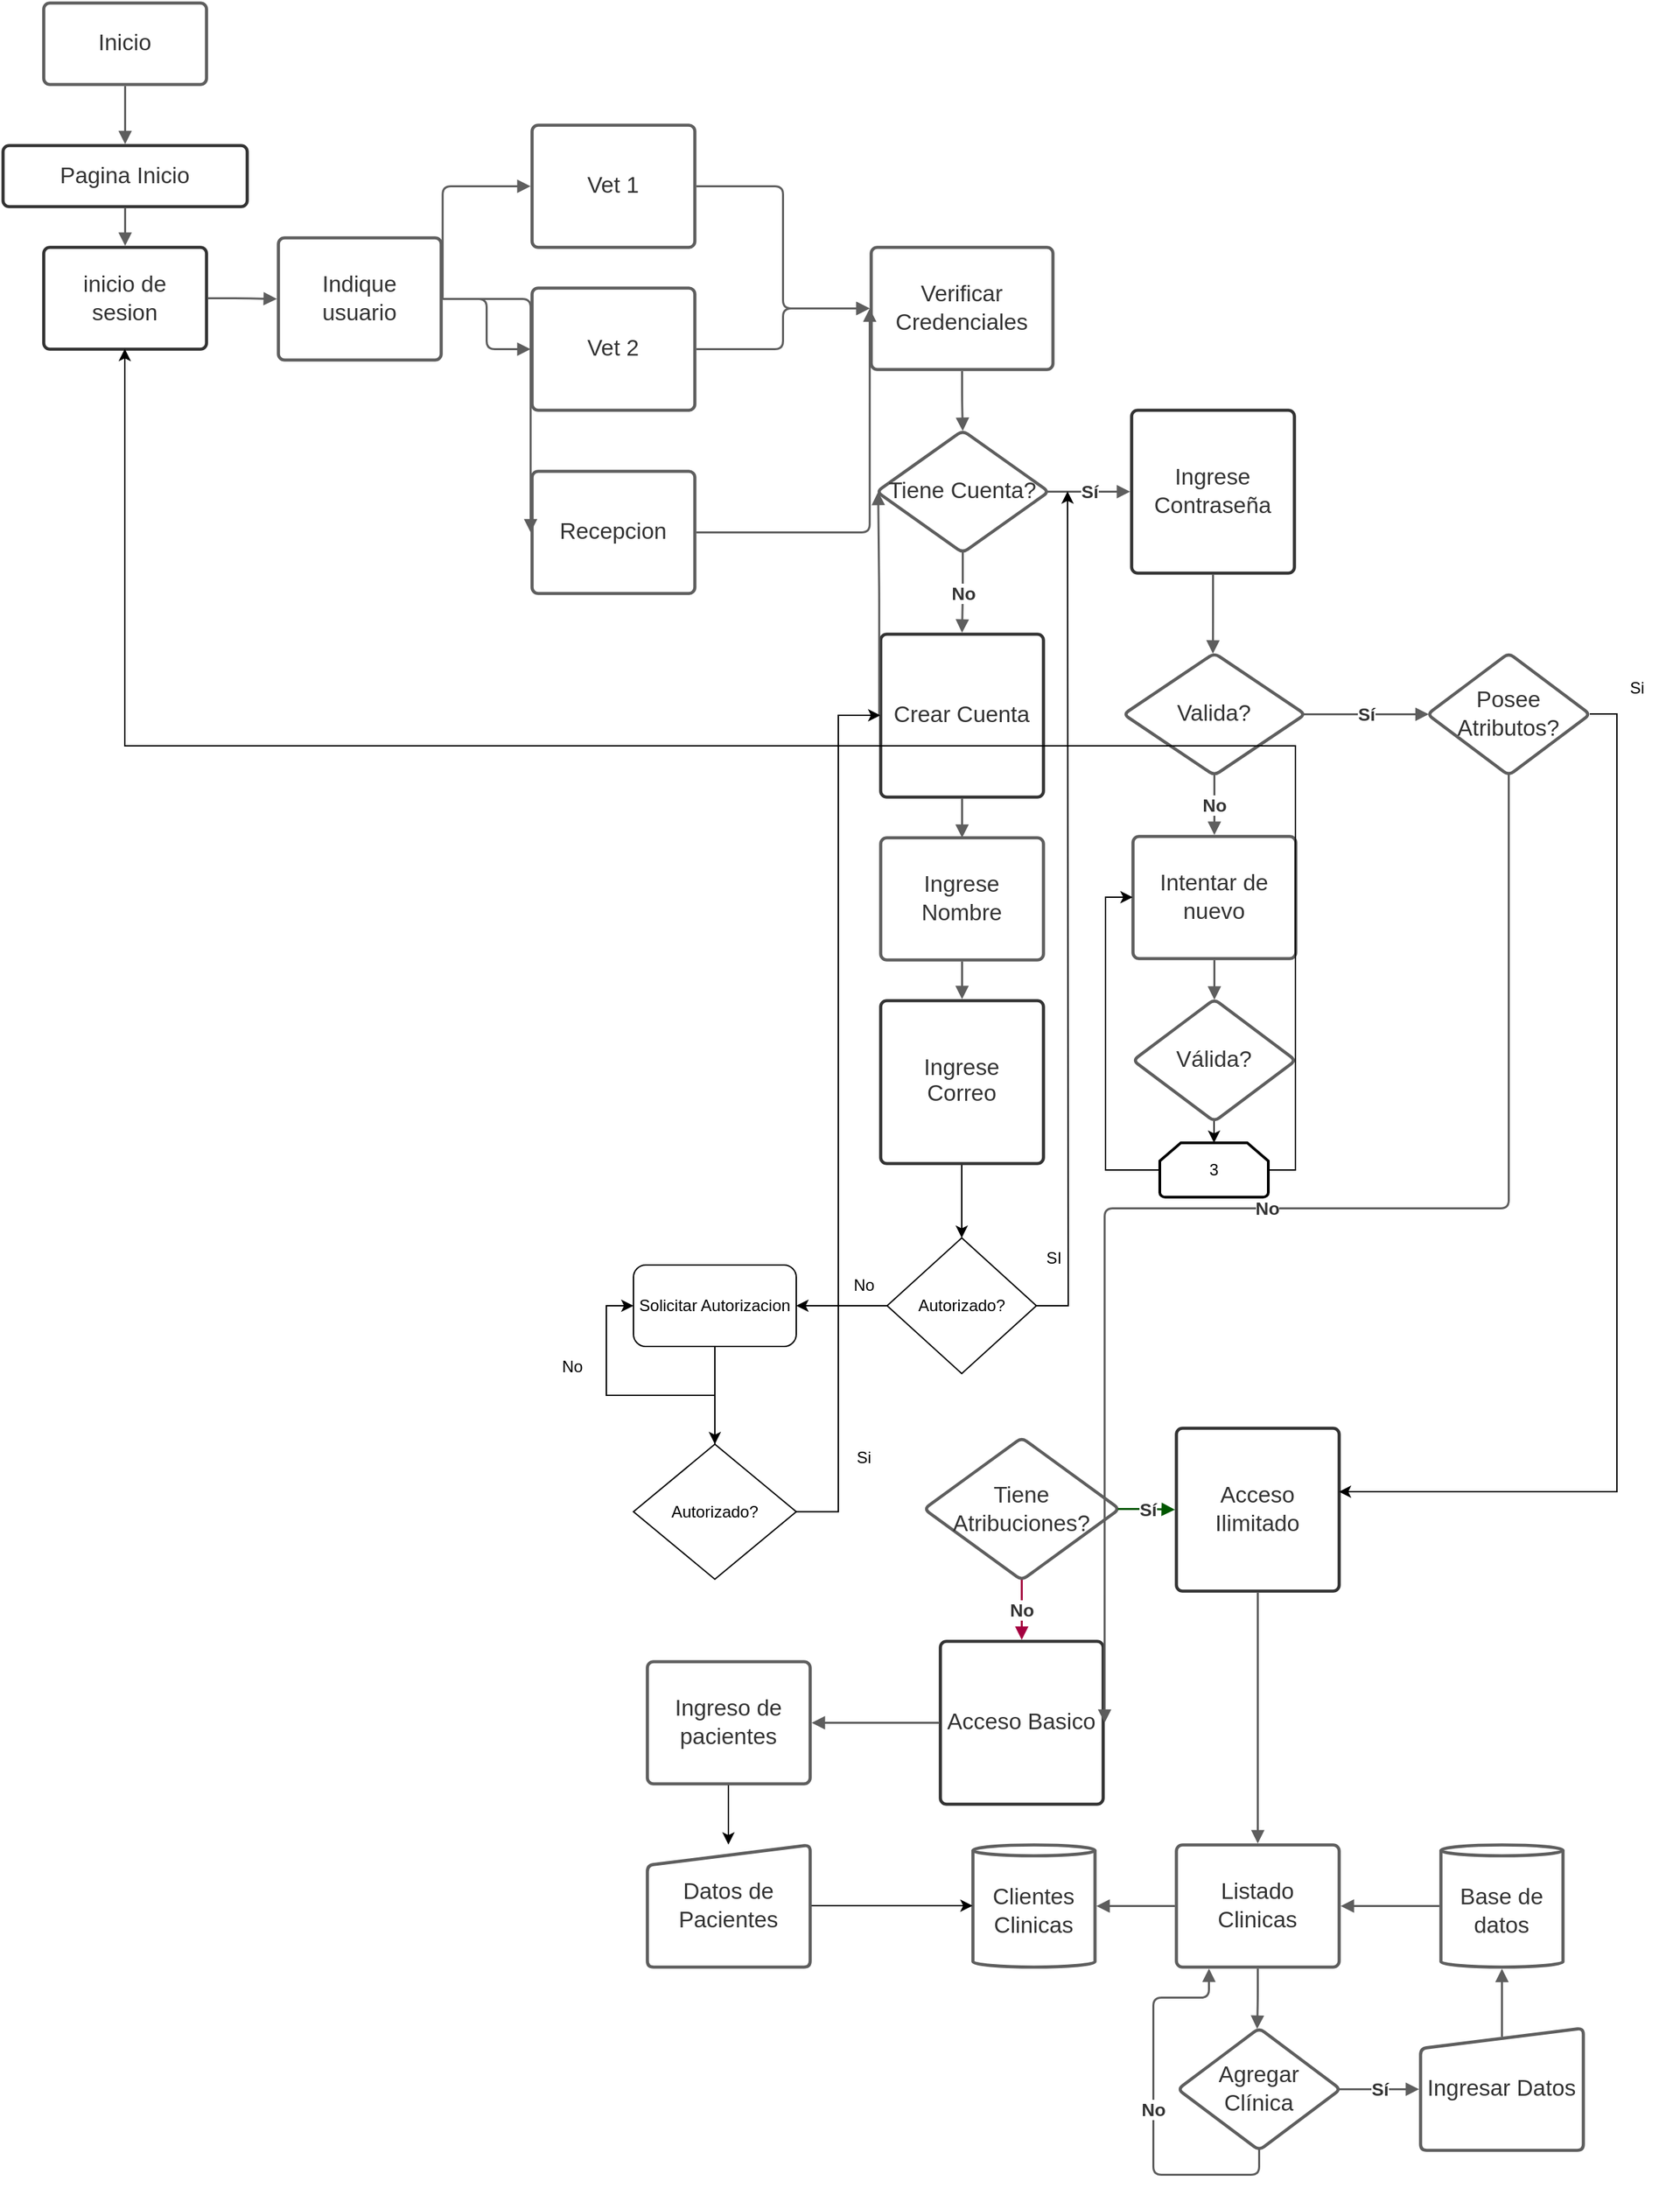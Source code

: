 <mxfile version="21.5.2" type="github">
  <diagram id="C5RBs43oDa-KdzZeNtuy" name="Page-1">
    <mxGraphModel dx="954" dy="2205" grid="1" gridSize="10" guides="1" tooltips="1" connect="1" arrows="1" fold="1" page="1" pageScale="1" pageWidth="1169" pageHeight="1654" background="none" math="0" shadow="0">
      <root>
        <mxCell id="WIyWlLk6GJQsqaUBKTNV-0" />
        <mxCell id="WIyWlLk6GJQsqaUBKTNV-1" parent="WIyWlLk6GJQsqaUBKTNV-0" />
        <mxCell id="py4-glFeh2ibCfwgSi2s-0" value="Inicio" style="html=1;overflow=block;blockSpacing=1;whiteSpace=wrap;fontSize=16.7;fontColor=#333333;align=center;spacing=3.8;strokeColor=#5e5e5e;strokeOpacity=100;rounded=1;absoluteArcSize=1;arcSize=9;strokeWidth=2.3;lucidId=6lV_jRiNdOOd;" vertex="1" parent="WIyWlLk6GJQsqaUBKTNV-1">
          <mxGeometry x="495" y="-60" width="120" height="60" as="geometry" />
        </mxCell>
        <mxCell id="py4-glFeh2ibCfwgSi2s-1" value="" style="html=1;jettySize=18;whiteSpace=wrap;fontSize=13;strokeColor=#5E5E5E;strokeWidth=1.5;rounded=1;arcSize=12;edgeStyle=orthogonalEdgeStyle;startArrow=none;endArrow=block;endFill=1;exitX=0.5;exitY=1.019;exitPerimeter=0;lucidId=qmV_Awvhml8.;" edge="1" parent="WIyWlLk6GJQsqaUBKTNV-1" source="py4-glFeh2ibCfwgSi2s-0">
          <mxGeometry width="100" height="100" relative="1" as="geometry">
            <Array as="points" />
            <mxPoint x="555" y="44" as="targetPoint" />
          </mxGeometry>
        </mxCell>
        <mxCell id="py4-glFeh2ibCfwgSi2s-2" value="Pagina Inicio" style="html=1;overflow=block;blockSpacing=1;whiteSpace=wrap;fontSize=16.7;fontColor=#333333;align=center;spacing=3.8;strokeColor=#333333;strokeOpacity=100;fillOpacity=0;rounded=1;absoluteArcSize=1;arcSize=9;fillColor=#ffffff;strokeWidth=2.3;lucidId=ymV_Ch-mpjN8;" vertex="1" parent="WIyWlLk6GJQsqaUBKTNV-1">
          <mxGeometry x="465" y="45" width="180" height="45" as="geometry" />
        </mxCell>
        <mxCell id="py4-glFeh2ibCfwgSi2s-3" value="" style="html=1;jettySize=18;whiteSpace=wrap;fontSize=13;strokeColor=#5E5E5E;strokeWidth=1.5;rounded=1;arcSize=12;edgeStyle=orthogonalEdgeStyle;startArrow=none;endArrow=block;endFill=1;exitX=0.5;exitY=1.025;exitPerimeter=0;entryX=0.5;entryY=-0.015;entryPerimeter=0;lucidId=BnV_QV_Ecwqq;" edge="1" parent="WIyWlLk6GJQsqaUBKTNV-1" source="py4-glFeh2ibCfwgSi2s-2" target="py4-glFeh2ibCfwgSi2s-4">
          <mxGeometry width="100" height="100" relative="1" as="geometry">
            <Array as="points" />
          </mxGeometry>
        </mxCell>
        <mxCell id="py4-glFeh2ibCfwgSi2s-4" value="inicio de sesion" style="html=1;overflow=block;blockSpacing=1;whiteSpace=wrap;fontSize=16.7;fontColor=#333333;align=center;spacing=3.8;strokeColor=#333333;strokeOpacity=100;fillOpacity=0;rounded=1;absoluteArcSize=1;arcSize=9;fillColor=#ffffff;strokeWidth=2.3;lucidId=GnV_wsVI9CKv;" vertex="1" parent="WIyWlLk6GJQsqaUBKTNV-1">
          <mxGeometry x="495" y="120" width="120" height="75" as="geometry" />
        </mxCell>
        <mxCell id="py4-glFeh2ibCfwgSi2s-5" value="Verificar Credenciales" style="html=1;overflow=block;blockSpacing=1;whiteSpace=wrap;fontSize=16.7;fontColor=#333333;align=center;spacing=9;strokeColor=#5e5e5e;strokeOpacity=100;rounded=1;absoluteArcSize=1;arcSize=9;strokeWidth=2.3;lucidId=1nV_D38gx65L;" vertex="1" parent="WIyWlLk6GJQsqaUBKTNV-1">
          <mxGeometry x="1105" y="120" width="134" height="90" as="geometry" />
        </mxCell>
        <mxCell id="py4-glFeh2ibCfwgSi2s-6" value="Valida?" style="html=1;overflow=block;blockSpacing=1;whiteSpace=wrap;rhombus;fontSize=16.7;fontColor=#333333;align=center;spacing=3.8;strokeColor=#5E5E5E;rounded=1;absoluteArcSize=1;arcSize=9;strokeWidth=2.3;lucidId=PoV_fIXQWpVl;" vertex="1" parent="WIyWlLk6GJQsqaUBKTNV-1">
          <mxGeometry x="1291" y="419" width="134" height="90" as="geometry" />
        </mxCell>
        <mxCell id="py4-glFeh2ibCfwgSi2s-7" value="Intentar de nuevo" style="html=1;overflow=block;blockSpacing=1;whiteSpace=wrap;fontSize=16.7;fontColor=#333333;align=center;spacing=9;strokeColor=#5e5e5e;strokeOpacity=100;rounded=1;absoluteArcSize=1;arcSize=9;strokeWidth=2.3;lucidId=lrV_QBkVOYwX;" vertex="1" parent="WIyWlLk6GJQsqaUBKTNV-1">
          <mxGeometry x="1298" y="554" width="120" height="90" as="geometry" />
        </mxCell>
        <mxCell id="py4-glFeh2ibCfwgSi2s-8" value="" style="html=1;jettySize=18;whiteSpace=wrap;fontSize=13;strokeColor=#5E5E5E;strokeWidth=1.5;rounded=1;arcSize=12;edgeStyle=orthogonalEdgeStyle;startArrow=none;endArrow=block;endFill=1;exitX=0.5;exitY=1.012;exitPerimeter=0;entryX=0.5;entryY=0.004;entryPerimeter=0;lucidId=7rV_qTb1G-G_;" edge="1" parent="WIyWlLk6GJQsqaUBKTNV-1" source="py4-glFeh2ibCfwgSi2s-7" target="py4-glFeh2ibCfwgSi2s-9">
          <mxGeometry width="100" height="100" relative="1" as="geometry">
            <Array as="points" />
          </mxGeometry>
        </mxCell>
        <mxCell id="py4-glFeh2ibCfwgSi2s-99" style="edgeStyle=orthogonalEdgeStyle;rounded=0;orthogonalLoop=1;jettySize=auto;html=1;exitX=0.5;exitY=1;exitDx=0;exitDy=0;entryX=0.5;entryY=0;entryDx=0;entryDy=0;entryPerimeter=0;" edge="1" parent="WIyWlLk6GJQsqaUBKTNV-1" source="py4-glFeh2ibCfwgSi2s-9" target="py4-glFeh2ibCfwgSi2s-96">
          <mxGeometry relative="1" as="geometry" />
        </mxCell>
        <mxCell id="py4-glFeh2ibCfwgSi2s-9" value="Válida?" style="html=1;overflow=block;blockSpacing=1;whiteSpace=wrap;rhombus;fontSize=16.7;fontColor=#333333;align=center;spacing=3.8;strokeColor=#5E5E5E;rounded=1;absoluteArcSize=1;arcSize=9;strokeWidth=2.3;lucidId=9rV_8nIzQmjW;" vertex="1" parent="WIyWlLk6GJQsqaUBKTNV-1">
          <mxGeometry x="1298" y="674" width="120" height="90" as="geometry" />
        </mxCell>
        <mxCell id="py4-glFeh2ibCfwgSi2s-12" value="Indique usuario" style="html=1;overflow=block;blockSpacing=1;whiteSpace=wrap;fontSize=16.7;fontColor=#333333;align=center;spacing=9;strokeColor=#5e5e5e;strokeOpacity=100;rounded=1;absoluteArcSize=1;arcSize=9;strokeWidth=2.3;lucidId=KtV_1nC~NSEl;" vertex="1" parent="WIyWlLk6GJQsqaUBKTNV-1">
          <mxGeometry x="668" y="113" width="120" height="90" as="geometry" />
        </mxCell>
        <mxCell id="py4-glFeh2ibCfwgSi2s-13" value="" style="html=1;jettySize=18;whiteSpace=wrap;fontSize=13;strokeColor=#5E5E5E;strokeWidth=1.5;rounded=1;arcSize=12;edgeStyle=orthogonalEdgeStyle;startArrow=none;endArrow=block;endFill=1;exitX=0.5;exitY=1.012;exitPerimeter=0;entryX=0.5;entryY=0.003;entryPerimeter=0;lucidId=8uV__YB_j76Q;" edge="1" parent="WIyWlLk6GJQsqaUBKTNV-1" source="py4-glFeh2ibCfwgSi2s-5" target="py4-glFeh2ibCfwgSi2s-14">
          <mxGeometry width="100" height="100" relative="1" as="geometry">
            <Array as="points" />
          </mxGeometry>
        </mxCell>
        <mxCell id="py4-glFeh2ibCfwgSi2s-14" value="Tiene Cuenta?" style="html=1;overflow=block;blockSpacing=1;whiteSpace=wrap;rhombus;fontSize=16.7;fontColor=#333333;align=center;spacing=3.8;strokeColor=#5E5E5E;rounded=1;absoluteArcSize=1;arcSize=9;strokeWidth=2.3;lucidId=_uV_788DccaZ;" vertex="1" parent="WIyWlLk6GJQsqaUBKTNV-1">
          <mxGeometry x="1109" y="255" width="127" height="90" as="geometry" />
        </mxCell>
        <mxCell id="py4-glFeh2ibCfwgSi2s-15" value="" style="html=1;jettySize=18;whiteSpace=wrap;fontSize=13.3;fontColor=#333333;fontStyle=1;align=center;strokeColor=#5E5E5E;strokeWidth=1.5;rounded=1;arcSize=12;edgeStyle=orthogonalEdgeStyle;startArrow=none;endArrow=block;endFill=1;exitX=0.991;exitY=0.5;exitPerimeter=0;entryX=-0.009;entryY=0.5;entryPerimeter=0;lucidId=vvV_T~xwJoX3;" edge="1" parent="WIyWlLk6GJQsqaUBKTNV-1" source="py4-glFeh2ibCfwgSi2s-14" target="py4-glFeh2ibCfwgSi2s-17">
          <mxGeometry width="100" height="100" relative="1" as="geometry">
            <Array as="points" />
          </mxGeometry>
        </mxCell>
        <mxCell id="py4-glFeh2ibCfwgSi2s-16" value="Sí" style="text;html=1;resizable=0;labelBackgroundColor=default;align=center;verticalAlign=middle;fontStyle=1;fontColor=#333333;fontSize=13.3;" vertex="1" parent="py4-glFeh2ibCfwgSi2s-15">
          <mxGeometry relative="1" as="geometry" />
        </mxCell>
        <mxCell id="py4-glFeh2ibCfwgSi2s-17" value="Ingrese Contraseña" style="html=1;overflow=block;blockSpacing=1;whiteSpace=wrap;fontSize=16.7;fontColor=#333333;align=center;spacing=3.8;strokeColor=#333333;strokeOpacity=100;fillOpacity=0;rounded=1;absoluteArcSize=1;arcSize=9;fillColor=#ffffff;strokeWidth=2.3;lucidId=xvV_v9miPpJ-;" vertex="1" parent="WIyWlLk6GJQsqaUBKTNV-1">
          <mxGeometry x="1297" y="240" width="120" height="120" as="geometry" />
        </mxCell>
        <mxCell id="py4-glFeh2ibCfwgSi2s-18" value="" style="html=1;jettySize=18;whiteSpace=wrap;fontSize=13;strokeColor=#5E5E5E;strokeWidth=1.5;rounded=1;arcSize=12;edgeStyle=orthogonalEdgeStyle;startArrow=none;endArrow=block;endFill=1;exitX=0.5;exitY=1.009;exitPerimeter=0;entryX=0.492;entryY=0.004;entryPerimeter=0;lucidId=0vV_cZZIrmt7;" edge="1" parent="WIyWlLk6GJQsqaUBKTNV-1" source="py4-glFeh2ibCfwgSi2s-17" target="py4-glFeh2ibCfwgSi2s-6">
          <mxGeometry width="100" height="100" relative="1" as="geometry">
            <Array as="points" />
          </mxGeometry>
        </mxCell>
        <mxCell id="py4-glFeh2ibCfwgSi2s-19" value="" style="html=1;jettySize=18;whiteSpace=wrap;fontSize=13.3;fontColor=#333333;fontStyle=1;align=center;strokeColor=#5E5E5E;strokeWidth=1.5;rounded=1;arcSize=12;edgeStyle=orthogonalEdgeStyle;startArrow=none;endArrow=block;endFill=1;exitX=0.5;exitY=0.997;exitPerimeter=0;entryX=0.5;entryY=-0.009;entryPerimeter=0;lucidId=twV_qoTQJWmN;" edge="1" parent="WIyWlLk6GJQsqaUBKTNV-1" source="py4-glFeh2ibCfwgSi2s-14" target="py4-glFeh2ibCfwgSi2s-21">
          <mxGeometry width="100" height="100" relative="1" as="geometry">
            <Array as="points" />
          </mxGeometry>
        </mxCell>
        <mxCell id="py4-glFeh2ibCfwgSi2s-20" value="No" style="text;html=1;resizable=0;labelBackgroundColor=default;align=center;verticalAlign=middle;fontStyle=1;fontColor=#333333;fontSize=13.3;" vertex="1" parent="py4-glFeh2ibCfwgSi2s-19">
          <mxGeometry relative="1" as="geometry" />
        </mxCell>
        <mxCell id="py4-glFeh2ibCfwgSi2s-21" value="Crear Cuenta" style="html=1;overflow=block;blockSpacing=1;whiteSpace=wrap;fontSize=16.7;fontColor=#333333;align=center;spacing=3.8;strokeColor=#333333;strokeOpacity=100;fillOpacity=0;rounded=1;absoluteArcSize=1;arcSize=9;fillColor=#ffffff;strokeWidth=2.3;lucidId=uwV_kCfQT2Pc;" vertex="1" parent="WIyWlLk6GJQsqaUBKTNV-1">
          <mxGeometry x="1112" y="405" width="120" height="120" as="geometry" />
        </mxCell>
        <mxCell id="py4-glFeh2ibCfwgSi2s-22" value="" style="html=1;jettySize=18;whiteSpace=wrap;fontSize=13;strokeColor=#5E5E5E;strokeWidth=1.5;rounded=1;arcSize=12;edgeStyle=orthogonalEdgeStyle;startArrow=none;endArrow=block;endFill=1;exitX=-0.009;exitY=0.5;exitPerimeter=0;entryX=0.009;entryY=0.5;entryPerimeter=0;lucidId=QwV_5H8QN4ZY;" edge="1" parent="WIyWlLk6GJQsqaUBKTNV-1" source="py4-glFeh2ibCfwgSi2s-21" target="py4-glFeh2ibCfwgSi2s-14">
          <mxGeometry width="100" height="100" relative="1" as="geometry">
            <Array as="points" />
          </mxGeometry>
        </mxCell>
        <mxCell id="py4-glFeh2ibCfwgSi2s-23" value="" style="html=1;jettySize=18;whiteSpace=wrap;fontSize=13;strokeColor=#5E5E5E;strokeWidth=1.5;rounded=1;arcSize=12;edgeStyle=orthogonalEdgeStyle;startArrow=none;endArrow=block;endFill=1;exitX=0.5;exitY=1.009;exitPerimeter=0;lucidId=UxV_K6ynuiH_;" edge="1" parent="WIyWlLk6GJQsqaUBKTNV-1" source="py4-glFeh2ibCfwgSi2s-21">
          <mxGeometry width="100" height="100" relative="1" as="geometry">
            <Array as="points" />
            <mxPoint x="1172" y="555" as="targetPoint" />
          </mxGeometry>
        </mxCell>
        <mxCell id="py4-glFeh2ibCfwgSi2s-24" value="Ingrese Nombre" style="html=1;overflow=block;blockSpacing=1;whiteSpace=wrap;fontSize=16.7;fontColor=#333333;align=center;spacing=9;strokeColor=#5e5e5e;strokeOpacity=100;rounded=1;absoluteArcSize=1;arcSize=9;strokeWidth=2.3;lucidId=6xV__ENYtw5K;" vertex="1" parent="WIyWlLk6GJQsqaUBKTNV-1">
          <mxGeometry x="1112" y="555" width="120" height="90" as="geometry" />
        </mxCell>
        <mxCell id="py4-glFeh2ibCfwgSi2s-25" value="Vet 1" style="html=1;overflow=block;blockSpacing=1;whiteSpace=wrap;fontSize=16.7;fontColor=#333333;align=center;spacing=9;strokeColor=#5e5e5e;strokeOpacity=100;rounded=1;absoluteArcSize=1;arcSize=9;strokeWidth=2.3;lucidId=TE8_JQUJnzji;" vertex="1" parent="WIyWlLk6GJQsqaUBKTNV-1">
          <mxGeometry x="855" y="30" width="120" height="90" as="geometry" />
        </mxCell>
        <mxCell id="py4-glFeh2ibCfwgSi2s-26" value="Vet 2" style="html=1;overflow=block;blockSpacing=1;whiteSpace=wrap;fontSize=16.7;fontColor=#333333;align=center;spacing=9;strokeColor=#5e5e5e;strokeOpacity=100;rounded=1;absoluteArcSize=1;arcSize=9;strokeWidth=2.3;lucidId=6E8_PS.5.Md6;" vertex="1" parent="WIyWlLk6GJQsqaUBKTNV-1">
          <mxGeometry x="855" y="150" width="120" height="90" as="geometry" />
        </mxCell>
        <mxCell id="py4-glFeh2ibCfwgSi2s-27" value="Recepcion" style="html=1;overflow=block;blockSpacing=1;whiteSpace=wrap;fontSize=16.7;fontColor=#333333;align=center;spacing=9;strokeColor=#5e5e5e;strokeOpacity=100;rounded=1;absoluteArcSize=1;arcSize=9;strokeWidth=2.3;lucidId=gF8_w_ER~_n0;" vertex="1" parent="WIyWlLk6GJQsqaUBKTNV-1">
          <mxGeometry x="855" y="285" width="120" height="90" as="geometry" />
        </mxCell>
        <mxCell id="py4-glFeh2ibCfwgSi2s-28" value="" style="html=1;jettySize=18;whiteSpace=wrap;fontSize=13;strokeColor=#5E5E5E;strokeWidth=1.5;rounded=1;arcSize=12;edgeStyle=orthogonalEdgeStyle;startArrow=none;endArrow=block;endFill=1;exitX=1.009;exitY=0.5;exitPerimeter=0;entryX=-0.009;entryY=0.5;entryPerimeter=0;lucidId=tF8_lsSb99WV;" edge="1" parent="WIyWlLk6GJQsqaUBKTNV-1" source="py4-glFeh2ibCfwgSi2s-12" target="py4-glFeh2ibCfwgSi2s-25">
          <mxGeometry width="100" height="100" relative="1" as="geometry">
            <Array as="points">
              <mxPoint x="789" y="75" />
            </Array>
          </mxGeometry>
        </mxCell>
        <mxCell id="py4-glFeh2ibCfwgSi2s-29" value="" style="html=1;jettySize=18;whiteSpace=wrap;fontSize=13;strokeColor=#5E5E5E;strokeWidth=1.5;rounded=1;arcSize=12;edgeStyle=orthogonalEdgeStyle;startArrow=none;endArrow=block;endFill=1;exitX=1.009;exitY=0.5;exitPerimeter=0;entryX=-0.009;entryY=0.5;entryPerimeter=0;lucidId=QG8_v2pN72Wz;" edge="1" parent="WIyWlLk6GJQsqaUBKTNV-1" source="py4-glFeh2ibCfwgSi2s-12" target="py4-glFeh2ibCfwgSi2s-26">
          <mxGeometry width="100" height="100" relative="1" as="geometry">
            <Array as="points" />
          </mxGeometry>
        </mxCell>
        <mxCell id="py4-glFeh2ibCfwgSi2s-30" value="" style="html=1;jettySize=18;whiteSpace=wrap;fontSize=13;strokeColor=#5E5E5E;strokeWidth=1.5;rounded=1;arcSize=12;edgeStyle=orthogonalEdgeStyle;startArrow=none;endArrow=block;endFill=1;exitX=1.009;exitY=0.5;exitPerimeter=0;entryX=-0.009;entryY=0.5;entryPerimeter=0;lucidId=YG8_4RrZCzS5;" edge="1" parent="WIyWlLk6GJQsqaUBKTNV-1" source="py4-glFeh2ibCfwgSi2s-12" target="py4-glFeh2ibCfwgSi2s-27">
          <mxGeometry width="100" height="100" relative="1" as="geometry">
            <Array as="points" />
          </mxGeometry>
        </mxCell>
        <mxCell id="py4-glFeh2ibCfwgSi2s-31" value="" style="html=1;jettySize=18;whiteSpace=wrap;fontSize=13;strokeColor=#5E5E5E;strokeWidth=1.5;rounded=1;arcSize=12;edgeStyle=orthogonalEdgeStyle;startArrow=none;endArrow=block;endFill=1;exitX=1.009;exitY=0.5;exitPerimeter=0;entryX=-0.008;entryY=0.5;entryPerimeter=0;lucidId=~G8_ecM6V7Dc;" edge="1" parent="WIyWlLk6GJQsqaUBKTNV-1" source="py4-glFeh2ibCfwgSi2s-25" target="py4-glFeh2ibCfwgSi2s-5">
          <mxGeometry width="100" height="100" relative="1" as="geometry">
            <Array as="points" />
          </mxGeometry>
        </mxCell>
        <mxCell id="py4-glFeh2ibCfwgSi2s-32" value="" style="html=1;jettySize=18;whiteSpace=wrap;fontSize=13;strokeColor=#5E5E5E;strokeWidth=1.5;rounded=1;arcSize=12;edgeStyle=orthogonalEdgeStyle;startArrow=none;endArrow=block;endFill=1;exitX=1.009;exitY=0.5;exitPerimeter=0;entryX=-0.008;entryY=0.5;entryPerimeter=0;lucidId=hH8_pbGEubtg;" edge="1" parent="WIyWlLk6GJQsqaUBKTNV-1" source="py4-glFeh2ibCfwgSi2s-26" target="py4-glFeh2ibCfwgSi2s-5">
          <mxGeometry width="100" height="100" relative="1" as="geometry">
            <Array as="points" />
          </mxGeometry>
        </mxCell>
        <mxCell id="py4-glFeh2ibCfwgSi2s-33" value="" style="html=1;jettySize=18;whiteSpace=wrap;fontSize=13;strokeColor=#5E5E5E;strokeWidth=1.5;rounded=1;arcSize=12;edgeStyle=orthogonalEdgeStyle;startArrow=none;endArrow=block;endFill=1;exitX=1.009;exitY=0.5;exitPerimeter=0;entryX=-0.008;entryY=0.5;entryPerimeter=0;lucidId=oH8_gKGjg.4c;" edge="1" parent="WIyWlLk6GJQsqaUBKTNV-1" source="py4-glFeh2ibCfwgSi2s-27" target="py4-glFeh2ibCfwgSi2s-5">
          <mxGeometry width="100" height="100" relative="1" as="geometry">
            <Array as="points" />
          </mxGeometry>
        </mxCell>
        <mxCell id="py4-glFeh2ibCfwgSi2s-34" value="" style="html=1;jettySize=18;whiteSpace=wrap;fontSize=13;strokeColor=#5E5E5E;strokeWidth=1.5;rounded=1;arcSize=12;edgeStyle=orthogonalEdgeStyle;startArrow=none;endArrow=block;endFill=1;exitX=1.009;exitY=0.5;exitPerimeter=0;entryX=-0.009;entryY=0.5;entryPerimeter=0;lucidId=TH8_._hqP2bO;" edge="1" parent="WIyWlLk6GJQsqaUBKTNV-1" source="py4-glFeh2ibCfwgSi2s-4" target="py4-glFeh2ibCfwgSi2s-12">
          <mxGeometry width="100" height="100" relative="1" as="geometry">
            <Array as="points" />
          </mxGeometry>
        </mxCell>
        <mxCell id="py4-glFeh2ibCfwgSi2s-35" value="" style="html=1;jettySize=18;whiteSpace=wrap;fontSize=13;strokeColor=#5E5E5E;strokeWidth=1.5;rounded=1;arcSize=12;edgeStyle=orthogonalEdgeStyle;startArrow=none;endArrow=block;endFill=1;exitX=0.5;exitY=1.012;exitPerimeter=0;entryX=0.5;entryY=-0.009;entryPerimeter=0;lucidId=Wag~Y~_s3K29;" edge="1" parent="WIyWlLk6GJQsqaUBKTNV-1" source="py4-glFeh2ibCfwgSi2s-24" target="py4-glFeh2ibCfwgSi2s-36">
          <mxGeometry width="100" height="100" relative="1" as="geometry">
            <Array as="points" />
          </mxGeometry>
        </mxCell>
        <mxCell id="py4-glFeh2ibCfwgSi2s-76" style="edgeStyle=orthogonalEdgeStyle;rounded=0;orthogonalLoop=1;jettySize=auto;html=1;exitX=0.5;exitY=1;exitDx=0;exitDy=0;entryX=0.5;entryY=0;entryDx=0;entryDy=0;" edge="1" parent="WIyWlLk6GJQsqaUBKTNV-1" source="py4-glFeh2ibCfwgSi2s-36" target="py4-glFeh2ibCfwgSi2s-75">
          <mxGeometry relative="1" as="geometry" />
        </mxCell>
        <mxCell id="py4-glFeh2ibCfwgSi2s-36" value="&lt;div style=&quot;display: flex; justify-content: center; text-align: center; align-items: baseline; font-size: 0; line-height: 1.25;margin-top: -2px;&quot;&gt;&lt;span&gt;&lt;span style=&quot;font-size:16.7px;color:#333333;&quot;&gt;Ingrese &#xa;&lt;/span&gt;&lt;/span&gt;&lt;/div&gt;&lt;div style=&quot;display: flex; justify-content: center; text-align: center; align-items: baseline; font-size: 0; line-height: 1.25;margin-top: -2px;&quot;&gt;&lt;span&gt;&lt;span style=&quot;font-size:16.7px;color:#333333;&quot;&gt;Correo&lt;/span&gt;&lt;/span&gt;&lt;/div&gt;" style="html=1;overflow=block;blockSpacing=1;whiteSpace=wrap;fontSize=13;spacing=3.8;strokeColor=#333333;strokeOpacity=100;fillOpacity=0;rounded=1;absoluteArcSize=1;arcSize=9;fillColor=#ffffff;strokeWidth=2.3;lucidId=Xag~Ae.uutdC;" vertex="1" parent="WIyWlLk6GJQsqaUBKTNV-1">
          <mxGeometry x="1112" y="675" width="120" height="120" as="geometry" />
        </mxCell>
        <mxCell id="py4-glFeh2ibCfwgSi2s-37" value="Tiene Atribuciones?" style="html=1;overflow=block;blockSpacing=1;whiteSpace=wrap;rhombus;fontSize=16.7;fontColor=#333333;align=center;spacing=3.8;strokeColor=#5e5e5e;strokeOpacity=100;rounded=1;absoluteArcSize=1;arcSize=9;strokeWidth=2.3;lucidId=4bg~qIHvXVig;" vertex="1" parent="WIyWlLk6GJQsqaUBKTNV-1">
          <mxGeometry x="1144" y="997" width="144" height="105" as="geometry" />
        </mxCell>
        <mxCell id="py4-glFeh2ibCfwgSi2s-39" value="" style="html=1;jettySize=18;whiteSpace=wrap;fontSize=13.3;fontColor=#333333;fontStyle=1;align=center;strokeColor=#005700;strokeWidth=1.5;rounded=1;arcSize=12;edgeStyle=orthogonalEdgeStyle;startArrow=none;endArrow=block;endFill=1;exitX=0.992;exitY=0.5;exitPerimeter=0;entryX=-0.009;entryY=0.5;entryPerimeter=0;lucidId=Tcg~VygyTIFK;fillColor=#008a00;" edge="1" parent="WIyWlLk6GJQsqaUBKTNV-1" source="py4-glFeh2ibCfwgSi2s-37" target="py4-glFeh2ibCfwgSi2s-41">
          <mxGeometry width="100" height="100" relative="1" as="geometry">
            <Array as="points" />
          </mxGeometry>
        </mxCell>
        <mxCell id="py4-glFeh2ibCfwgSi2s-40" value="Sí" style="text;html=1;resizable=0;labelBackgroundColor=default;align=center;verticalAlign=middle;fontStyle=1;fontColor=#333333;fontSize=13.3;" vertex="1" parent="py4-glFeh2ibCfwgSi2s-39">
          <mxGeometry relative="1" as="geometry" />
        </mxCell>
        <mxCell id="py4-glFeh2ibCfwgSi2s-41" value="Acceso Ilimitado" style="html=1;overflow=block;blockSpacing=1;whiteSpace=wrap;fontSize=16.7;fontColor=#333333;align=center;spacing=3.8;strokeColor=#333333;strokeOpacity=100;fillOpacity=0;rounded=1;absoluteArcSize=1;arcSize=9;fillColor=#ffffff;strokeWidth=2.3;lucidId=Wcg~fUxF38FF;" vertex="1" parent="WIyWlLk6GJQsqaUBKTNV-1">
          <mxGeometry x="1330" y="990" width="120" height="120" as="geometry" />
        </mxCell>
        <mxCell id="py4-glFeh2ibCfwgSi2s-42" value="" style="html=1;jettySize=18;whiteSpace=wrap;fontSize=13.3;fontColor=#333333;fontStyle=1;align=center;strokeColor=#A50040;strokeWidth=1.5;rounded=1;arcSize=12;edgeStyle=orthogonalEdgeStyle;startArrow=none;endArrow=block;endFill=1;exitX=0.5;exitY=0.997;exitPerimeter=0;entryX=0.5;entryY=-0.009;entryPerimeter=0;lucidId=7cg~rqk6v5o7;fillColor=#d80073;" edge="1" parent="WIyWlLk6GJQsqaUBKTNV-1" source="py4-glFeh2ibCfwgSi2s-37" target="py4-glFeh2ibCfwgSi2s-44">
          <mxGeometry width="100" height="100" relative="1" as="geometry">
            <Array as="points" />
          </mxGeometry>
        </mxCell>
        <mxCell id="py4-glFeh2ibCfwgSi2s-43" value="No" style="text;html=1;resizable=0;labelBackgroundColor=default;align=center;verticalAlign=middle;fontStyle=1;fontColor=#333333;fontSize=13.3;" vertex="1" parent="py4-glFeh2ibCfwgSi2s-42">
          <mxGeometry relative="1" as="geometry" />
        </mxCell>
        <mxCell id="py4-glFeh2ibCfwgSi2s-44" value="Acceso Basico" style="html=1;overflow=block;blockSpacing=1;whiteSpace=wrap;fontSize=16.7;fontColor=#333333;align=center;spacing=3.8;strokeColor=#333333;strokeOpacity=100;fillOpacity=0;rounded=1;absoluteArcSize=1;arcSize=9;fillColor=#ffffff;strokeWidth=2.3;lucidId=-cg~yoFNJy~t;" vertex="1" parent="WIyWlLk6GJQsqaUBKTNV-1">
          <mxGeometry x="1156" y="1147" width="120" height="120" as="geometry" />
        </mxCell>
        <mxCell id="py4-glFeh2ibCfwgSi2s-94" style="edgeStyle=orthogonalEdgeStyle;rounded=0;orthogonalLoop=1;jettySize=auto;html=1;exitX=1;exitY=0.5;exitDx=0;exitDy=0;entryX=1;entryY=0.392;entryDx=0;entryDy=0;entryPerimeter=0;" edge="1" parent="WIyWlLk6GJQsqaUBKTNV-1" source="py4-glFeh2ibCfwgSi2s-45" target="py4-glFeh2ibCfwgSi2s-41">
          <mxGeometry relative="1" as="geometry">
            <mxPoint x="1740" y="1040" as="targetPoint" />
          </mxGeometry>
        </mxCell>
        <mxCell id="py4-glFeh2ibCfwgSi2s-45" value="Posee Atributos?" style="html=1;overflow=block;blockSpacing=1;whiteSpace=wrap;rhombus;fontSize=16.7;fontColor=#333333;align=center;spacing=3.8;strokeColor=#5e5e5e;strokeOpacity=100;rounded=1;absoluteArcSize=1;arcSize=9;strokeWidth=2.3;lucidId=nfg~SPuSGxTI;" vertex="1" parent="WIyWlLk6GJQsqaUBKTNV-1">
          <mxGeometry x="1515" y="419" width="120" height="90" as="geometry" />
        </mxCell>
        <mxCell id="py4-glFeh2ibCfwgSi2s-46" value="" style="html=1;jettySize=18;whiteSpace=wrap;fontSize=13.3;fontColor=#333333;fontStyle=1;align=center;strokeColor=#5E5E5E;strokeWidth=1.5;rounded=1;arcSize=12;edgeStyle=orthogonalEdgeStyle;startArrow=none;endArrow=block;endFill=1;exitX=0.991;exitY=0.5;exitPerimeter=0;entryX=0.009;entryY=0.5;entryPerimeter=0;lucidId=Sfg~5OQUNEOk;" edge="1" parent="WIyWlLk6GJQsqaUBKTNV-1" source="py4-glFeh2ibCfwgSi2s-6" target="py4-glFeh2ibCfwgSi2s-45">
          <mxGeometry width="100" height="100" relative="1" as="geometry">
            <Array as="points" />
          </mxGeometry>
        </mxCell>
        <mxCell id="py4-glFeh2ibCfwgSi2s-47" value="Sí" style="text;html=1;resizable=0;labelBackgroundColor=default;align=center;verticalAlign=middle;fontStyle=1;fontColor=#333333;fontSize=13.3;" vertex="1" parent="py4-glFeh2ibCfwgSi2s-46">
          <mxGeometry relative="1" as="geometry" />
        </mxCell>
        <mxCell id="py4-glFeh2ibCfwgSi2s-48" value="" style="html=1;jettySize=18;whiteSpace=wrap;fontSize=13.3;fontColor=#333333;fontStyle=1;align=center;strokeColor=#5E5E5E;strokeWidth=1.5;rounded=1;arcSize=12;edgeStyle=orthogonalEdgeStyle;startArrow=none;endArrow=block;endFill=1;exitX=0.5;exitY=0.997;exitPerimeter=0;entryX=0.5;entryY=-0.012;entryPerimeter=0;lucidId=Ufg~B.7omUra;" edge="1" parent="WIyWlLk6GJQsqaUBKTNV-1" source="py4-glFeh2ibCfwgSi2s-6" target="py4-glFeh2ibCfwgSi2s-7">
          <mxGeometry width="100" height="100" relative="1" as="geometry">
            <Array as="points" />
          </mxGeometry>
        </mxCell>
        <mxCell id="py4-glFeh2ibCfwgSi2s-49" value="No" style="text;html=1;resizable=0;labelBackgroundColor=default;align=center;verticalAlign=middle;fontStyle=1;fontColor=#333333;fontSize=13.3;" vertex="1" parent="py4-glFeh2ibCfwgSi2s-48">
          <mxGeometry relative="1" as="geometry" />
        </mxCell>
        <mxCell id="py4-glFeh2ibCfwgSi2s-52" value="" style="html=1;jettySize=18;whiteSpace=wrap;fontSize=13.3;fontColor=#333333;fontStyle=1;align=center;strokeColor=#5E5E5E;strokeWidth=1.5;rounded=1;arcSize=12;edgeStyle=orthogonalEdgeStyle;startArrow=none;endArrow=block;endFill=1;exitX=0.5;exitY=0.996;exitPerimeter=0;entryX=1.009;entryY=0.5;entryPerimeter=0;lucidId=ugg~bSQh.oEW;" edge="1" parent="WIyWlLk6GJQsqaUBKTNV-1" source="py4-glFeh2ibCfwgSi2s-45" target="py4-glFeh2ibCfwgSi2s-44">
          <mxGeometry width="100" height="100" relative="1" as="geometry">
            <Array as="points" />
          </mxGeometry>
        </mxCell>
        <mxCell id="py4-glFeh2ibCfwgSi2s-53" value="No" style="text;html=1;resizable=0;labelBackgroundColor=default;align=center;verticalAlign=middle;fontStyle=1;fontColor=#333333;fontSize=13.3;" vertex="1" parent="py4-glFeh2ibCfwgSi2s-52">
          <mxGeometry relative="1" as="geometry" />
        </mxCell>
        <mxCell id="py4-glFeh2ibCfwgSi2s-71" style="edgeStyle=orthogonalEdgeStyle;rounded=0;orthogonalLoop=1;jettySize=auto;html=1;exitX=0.5;exitY=1;exitDx=0;exitDy=0;entryX=0.5;entryY=0;entryDx=0;entryDy=0;" edge="1" parent="WIyWlLk6GJQsqaUBKTNV-1" source="py4-glFeh2ibCfwgSi2s-54" target="py4-glFeh2ibCfwgSi2s-70">
          <mxGeometry relative="1" as="geometry" />
        </mxCell>
        <mxCell id="py4-glFeh2ibCfwgSi2s-54" value="Ingreso de pacientes" style="html=1;overflow=block;blockSpacing=1;whiteSpace=wrap;fontSize=16.7;fontColor=#333333;align=center;spacing=9;strokeColor=#5e5e5e;strokeOpacity=100;rounded=1;absoluteArcSize=1;arcSize=9;strokeWidth=2.3;lucidId=k7g~KJd08HX2;" vertex="1" parent="WIyWlLk6GJQsqaUBKTNV-1">
          <mxGeometry x="940" y="1162" width="120" height="90" as="geometry" />
        </mxCell>
        <mxCell id="py4-glFeh2ibCfwgSi2s-55" value="" style="html=1;jettySize=18;whiteSpace=wrap;fontSize=13;strokeColor=#5E5E5E;strokeWidth=1.5;rounded=1;arcSize=12;edgeStyle=orthogonalEdgeStyle;startArrow=none;endArrow=block;endFill=1;exitX=-0.009;exitY=0.5;exitPerimeter=0;entryX=1.009;entryY=0.5;entryPerimeter=0;lucidId=E7g~p-~XdAIc;" edge="1" parent="WIyWlLk6GJQsqaUBKTNV-1" source="py4-glFeh2ibCfwgSi2s-44" target="py4-glFeh2ibCfwgSi2s-54">
          <mxGeometry width="100" height="100" relative="1" as="geometry">
            <Array as="points" />
          </mxGeometry>
        </mxCell>
        <mxCell id="py4-glFeh2ibCfwgSi2s-56" value="Listado Clinicas" style="html=1;overflow=block;blockSpacing=1;whiteSpace=wrap;fontSize=16.7;fontColor=#333333;align=center;spacing=9;strokeColor=#5e5e5e;strokeOpacity=100;rounded=1;absoluteArcSize=1;arcSize=9;strokeWidth=2.3;lucidId=Z7g~fSgXq1W0;" vertex="1" parent="WIyWlLk6GJQsqaUBKTNV-1">
          <mxGeometry x="1330" y="1297" width="120" height="90" as="geometry" />
        </mxCell>
        <mxCell id="py4-glFeh2ibCfwgSi2s-57" value="" style="html=1;jettySize=18;whiteSpace=wrap;fontSize=13;strokeColor=#5E5E5E;strokeWidth=1.5;rounded=1;arcSize=12;edgeStyle=orthogonalEdgeStyle;startArrow=none;endArrow=block;endFill=1;exitX=0.5;exitY=1.009;exitPerimeter=0;entryX=0.5;entryY=-0.012;entryPerimeter=0;lucidId=f_g~F7UTNNTy;" edge="1" parent="WIyWlLk6GJQsqaUBKTNV-1" source="py4-glFeh2ibCfwgSi2s-41" target="py4-glFeh2ibCfwgSi2s-56">
          <mxGeometry width="100" height="100" relative="1" as="geometry">
            <Array as="points" />
          </mxGeometry>
        </mxCell>
        <mxCell id="py4-glFeh2ibCfwgSi2s-58" value="Agregar Clínica" style="html=1;overflow=block;blockSpacing=1;whiteSpace=wrap;rhombus;fontSize=16.7;fontColor=#333333;align=center;spacing=3.8;strokeColor=#5e5e5e;strokeOpacity=100;rounded=1;absoluteArcSize=1;arcSize=9;strokeWidth=2.3;lucidId=fah~KPaeuUrh;" vertex="1" parent="WIyWlLk6GJQsqaUBKTNV-1">
          <mxGeometry x="1331" y="1432" width="120" height="90" as="geometry" />
        </mxCell>
        <mxCell id="py4-glFeh2ibCfwgSi2s-59" value="" style="html=1;jettySize=18;whiteSpace=wrap;fontSize=13;strokeColor=#5E5E5E;strokeWidth=1.5;rounded=1;arcSize=12;edgeStyle=orthogonalEdgeStyle;startArrow=none;endArrow=block;endFill=1;exitX=0.5;exitY=1.012;exitPerimeter=0;entryX=0.488;entryY=0.006;entryPerimeter=0;lucidId=och~MCCBwmzh;" edge="1" parent="WIyWlLk6GJQsqaUBKTNV-1" source="py4-glFeh2ibCfwgSi2s-56" target="py4-glFeh2ibCfwgSi2s-58">
          <mxGeometry width="100" height="100" relative="1" as="geometry">
            <Array as="points" />
          </mxGeometry>
        </mxCell>
        <mxCell id="py4-glFeh2ibCfwgSi2s-60" value="" style="html=1;jettySize=18;whiteSpace=wrap;fontSize=13.3;fontColor=#333333;fontStyle=1;align=center;strokeColor=#5E5E5E;strokeWidth=1.5;rounded=1;arcSize=12;edgeStyle=orthogonalEdgeStyle;startArrow=none;endArrow=block;endFill=1;exitX=0.991;exitY=0.5;exitPerimeter=0;entryX=-0.009;entryY=0.5;entryPerimeter=0;lucidId=Pch~BzjFLYc_;" edge="1" parent="WIyWlLk6GJQsqaUBKTNV-1" source="py4-glFeh2ibCfwgSi2s-58" target="py4-glFeh2ibCfwgSi2s-64">
          <mxGeometry width="100" height="100" relative="1" as="geometry">
            <Array as="points" />
          </mxGeometry>
        </mxCell>
        <mxCell id="py4-glFeh2ibCfwgSi2s-61" value="Sí" style="text;html=1;resizable=0;labelBackgroundColor=default;align=center;verticalAlign=middle;fontStyle=1;fontColor=#333333;fontSize=13.3;" vertex="1" parent="py4-glFeh2ibCfwgSi2s-60">
          <mxGeometry relative="1" as="geometry" />
        </mxCell>
        <mxCell id="py4-glFeh2ibCfwgSi2s-62" value="Base de datos" style="html=1;overflow=block;blockSpacing=1;whiteSpace=wrap;shape=cylinder3;size=4;anchorPointDirection=0;boundedLbl=1;fontSize=16.7;fontColor=#333333;align=center;spacing=3.8;strokeColor=#5e5e5e;strokeOpacity=100;rounded=1;absoluteArcSize=1;arcSize=9;strokeWidth=2.3;lucidId=Zdh~PG8KVk3B;" vertex="1" parent="WIyWlLk6GJQsqaUBKTNV-1">
          <mxGeometry x="1525" y="1297" width="90" height="90" as="geometry" />
        </mxCell>
        <mxCell id="py4-glFeh2ibCfwgSi2s-63" value="" style="html=1;jettySize=18;whiteSpace=wrap;fontSize=13;strokeColor=#5E5E5E;strokeWidth=1.5;rounded=1;arcSize=12;edgeStyle=orthogonalEdgeStyle;startArrow=none;endArrow=block;endFill=1;exitX=-0.012;exitY=0.5;exitPerimeter=0;entryX=1.009;entryY=0.5;entryPerimeter=0;lucidId=jeh~zuYJ45Gy;" edge="1" parent="WIyWlLk6GJQsqaUBKTNV-1" source="py4-glFeh2ibCfwgSi2s-62" target="py4-glFeh2ibCfwgSi2s-56">
          <mxGeometry width="100" height="100" relative="1" as="geometry">
            <Array as="points" />
          </mxGeometry>
        </mxCell>
        <mxCell id="py4-glFeh2ibCfwgSi2s-64" value="Ingresar Datos" style="html=1;overflow=block;blockSpacing=1;whiteSpace=wrap;shape=manualInput;size=15;fontSize=16.7;fontColor=#333333;align=center;spacing=3.8;strokeColor=#5e5e5e;strokeOpacity=100;rounded=1;absoluteArcSize=1;arcSize=9;strokeWidth=2.3;lucidId=Neh~7mN96rgw;" vertex="1" parent="WIyWlLk6GJQsqaUBKTNV-1">
          <mxGeometry x="1510" y="1432" width="120" height="90" as="geometry" />
        </mxCell>
        <mxCell id="py4-glFeh2ibCfwgSi2s-65" value="" style="html=1;jettySize=18;whiteSpace=wrap;fontSize=13;strokeColor=#5E5E5E;strokeWidth=1.5;rounded=1;arcSize=12;edgeStyle=orthogonalEdgeStyle;startArrow=none;endArrow=block;endFill=1;exitX=0.5;exitY=0.07;exitPerimeter=0;entryX=0.5;entryY=1.013;entryPerimeter=0;lucidId=.eh~1m-kX7_.;" edge="1" parent="WIyWlLk6GJQsqaUBKTNV-1" source="py4-glFeh2ibCfwgSi2s-64" target="py4-glFeh2ibCfwgSi2s-62">
          <mxGeometry width="100" height="100" relative="1" as="geometry">
            <Array as="points" />
          </mxGeometry>
        </mxCell>
        <mxCell id="py4-glFeh2ibCfwgSi2s-66" value="" style="html=1;jettySize=18;whiteSpace=wrap;fontSize=13.3;fontColor=#333333;fontStyle=1;align=center;strokeColor=#5E5E5E;strokeWidth=1.5;rounded=1;arcSize=12;edgeStyle=orthogonalEdgeStyle;startArrow=none;endArrow=block;endFill=1;exitX=0.5;exitY=0.996;exitPerimeter=0;entryX=0.2;entryY=1.012;entryPerimeter=0;lucidId=mfh~qZfh0OGd;" edge="1" parent="WIyWlLk6GJQsqaUBKTNV-1" source="py4-glFeh2ibCfwgSi2s-58" target="py4-glFeh2ibCfwgSi2s-56">
          <mxGeometry width="100" height="100" relative="1" as="geometry">
            <Array as="points" />
          </mxGeometry>
        </mxCell>
        <mxCell id="py4-glFeh2ibCfwgSi2s-67" value="No" style="text;html=1;resizable=0;labelBackgroundColor=default;align=center;verticalAlign=middle;fontStyle=1;fontColor=#333333;fontSize=13.3;" vertex="1" parent="py4-glFeh2ibCfwgSi2s-66">
          <mxGeometry relative="1" as="geometry" />
        </mxCell>
        <mxCell id="py4-glFeh2ibCfwgSi2s-68" value="" style="html=1;jettySize=18;whiteSpace=wrap;fontSize=13;strokeColor=#5E5E5E;strokeWidth=1.5;rounded=1;arcSize=12;edgeStyle=orthogonalEdgeStyle;startArrow=none;endArrow=block;endFill=1;exitX=-0.009;exitY=0.5;exitPerimeter=0;lucidId=PBh~WUcamDJf;" edge="1" parent="WIyWlLk6GJQsqaUBKTNV-1" source="py4-glFeh2ibCfwgSi2s-56">
          <mxGeometry width="100" height="100" relative="1" as="geometry">
            <Array as="points" />
            <mxPoint x="1271" y="1342" as="targetPoint" />
          </mxGeometry>
        </mxCell>
        <mxCell id="py4-glFeh2ibCfwgSi2s-69" value="Clientes Clinicas" style="html=1;overflow=block;blockSpacing=1;whiteSpace=wrap;shape=cylinder3;size=4;anchorPointDirection=0;boundedLbl=1;fontSize=16.7;fontColor=#333333;align=center;spacing=3.8;strokeColor=#5e5e5e;strokeOpacity=100;rounded=1;absoluteArcSize=1;arcSize=9;strokeWidth=2.3;lucidId=_Bh~envPogOS;" vertex="1" parent="WIyWlLk6GJQsqaUBKTNV-1">
          <mxGeometry x="1180" y="1297" width="90" height="90" as="geometry" />
        </mxCell>
        <mxCell id="py4-glFeh2ibCfwgSi2s-74" style="edgeStyle=orthogonalEdgeStyle;rounded=0;orthogonalLoop=1;jettySize=auto;html=1;exitX=1;exitY=0.5;exitDx=0;exitDy=0;entryX=0;entryY=0.5;entryDx=0;entryDy=0;entryPerimeter=0;" edge="1" parent="WIyWlLk6GJQsqaUBKTNV-1" source="py4-glFeh2ibCfwgSi2s-70" target="py4-glFeh2ibCfwgSi2s-69">
          <mxGeometry relative="1" as="geometry" />
        </mxCell>
        <mxCell id="py4-glFeh2ibCfwgSi2s-70" value="Datos de Pacientes" style="html=1;overflow=block;blockSpacing=1;whiteSpace=wrap;shape=manualInput;size=15;fontSize=16.7;fontColor=#333333;align=center;spacing=3.8;strokeColor=#5e5e5e;strokeOpacity=100;rounded=1;absoluteArcSize=1;arcSize=9;strokeWidth=2.3;lucidId=VFh~qWkk-6Xw;" vertex="1" parent="WIyWlLk6GJQsqaUBKTNV-1">
          <mxGeometry x="940" y="1297" width="120" height="90" as="geometry" />
        </mxCell>
        <mxCell id="py4-glFeh2ibCfwgSi2s-77" style="edgeStyle=orthogonalEdgeStyle;rounded=0;orthogonalLoop=1;jettySize=auto;html=1;exitX=1;exitY=0.5;exitDx=0;exitDy=0;" edge="1" parent="WIyWlLk6GJQsqaUBKTNV-1" source="py4-glFeh2ibCfwgSi2s-75">
          <mxGeometry relative="1" as="geometry">
            <mxPoint x="1250" y="300" as="targetPoint" />
          </mxGeometry>
        </mxCell>
        <mxCell id="py4-glFeh2ibCfwgSi2s-78" style="edgeStyle=orthogonalEdgeStyle;rounded=0;orthogonalLoop=1;jettySize=auto;html=1;exitX=0;exitY=0.5;exitDx=0;exitDy=0;" edge="1" parent="WIyWlLk6GJQsqaUBKTNV-1" source="py4-glFeh2ibCfwgSi2s-75">
          <mxGeometry relative="1" as="geometry">
            <mxPoint x="1050" y="900" as="targetPoint" />
          </mxGeometry>
        </mxCell>
        <mxCell id="py4-glFeh2ibCfwgSi2s-75" value="Autorizado?" style="rhombus;whiteSpace=wrap;html=1;" vertex="1" parent="WIyWlLk6GJQsqaUBKTNV-1">
          <mxGeometry x="1117" y="850" width="110" height="100" as="geometry" />
        </mxCell>
        <mxCell id="py4-glFeh2ibCfwgSi2s-80" style="edgeStyle=orthogonalEdgeStyle;rounded=0;orthogonalLoop=1;jettySize=auto;html=1;exitX=0.5;exitY=1;exitDx=0;exitDy=0;" edge="1" parent="WIyWlLk6GJQsqaUBKTNV-1" source="py4-glFeh2ibCfwgSi2s-79" target="py4-glFeh2ibCfwgSi2s-81">
          <mxGeometry relative="1" as="geometry">
            <mxPoint x="990" y="960" as="targetPoint" />
          </mxGeometry>
        </mxCell>
        <mxCell id="py4-glFeh2ibCfwgSi2s-79" value="Solicitar Autorizacion" style="rounded=1;whiteSpace=wrap;html=1;" vertex="1" parent="WIyWlLk6GJQsqaUBKTNV-1">
          <mxGeometry x="930" y="870" width="120" height="60" as="geometry" />
        </mxCell>
        <mxCell id="py4-glFeh2ibCfwgSi2s-88" style="edgeStyle=orthogonalEdgeStyle;rounded=0;orthogonalLoop=1;jettySize=auto;html=1;exitX=1;exitY=0.5;exitDx=0;exitDy=0;entryX=0;entryY=0.5;entryDx=0;entryDy=0;" edge="1" parent="WIyWlLk6GJQsqaUBKTNV-1" source="py4-glFeh2ibCfwgSi2s-81" target="py4-glFeh2ibCfwgSi2s-21">
          <mxGeometry relative="1" as="geometry">
            <mxPoint x="1070" y="470" as="targetPoint" />
          </mxGeometry>
        </mxCell>
        <mxCell id="py4-glFeh2ibCfwgSi2s-91" style="edgeStyle=orthogonalEdgeStyle;rounded=0;orthogonalLoop=1;jettySize=auto;html=1;entryX=0;entryY=0.5;entryDx=0;entryDy=0;" edge="1" parent="WIyWlLk6GJQsqaUBKTNV-1" source="py4-glFeh2ibCfwgSi2s-81" target="py4-glFeh2ibCfwgSi2s-79">
          <mxGeometry relative="1" as="geometry" />
        </mxCell>
        <mxCell id="py4-glFeh2ibCfwgSi2s-81" value="Autorizado?" style="rhombus;whiteSpace=wrap;html=1;" vertex="1" parent="WIyWlLk6GJQsqaUBKTNV-1">
          <mxGeometry x="930" y="1002" width="120" height="99.5" as="geometry" />
        </mxCell>
        <mxCell id="py4-glFeh2ibCfwgSi2s-84" value="No" style="text;html=1;strokeColor=none;fillColor=none;align=center;verticalAlign=middle;whiteSpace=wrap;rounded=0;" vertex="1" parent="WIyWlLk6GJQsqaUBKTNV-1">
          <mxGeometry x="1070" y="870" width="60" height="30" as="geometry" />
        </mxCell>
        <mxCell id="py4-glFeh2ibCfwgSi2s-86" value="SI" style="text;html=1;strokeColor=none;fillColor=none;align=center;verticalAlign=middle;whiteSpace=wrap;rounded=0;" vertex="1" parent="WIyWlLk6GJQsqaUBKTNV-1">
          <mxGeometry x="1210" y="850" width="60" height="30" as="geometry" />
        </mxCell>
        <mxCell id="py4-glFeh2ibCfwgSi2s-90" value="Si" style="text;html=1;strokeColor=none;fillColor=none;align=center;verticalAlign=middle;whiteSpace=wrap;rounded=0;" vertex="1" parent="WIyWlLk6GJQsqaUBKTNV-1">
          <mxGeometry x="1070" y="997" width="60" height="30" as="geometry" />
        </mxCell>
        <mxCell id="py4-glFeh2ibCfwgSi2s-92" value="No" style="text;html=1;strokeColor=none;fillColor=none;align=center;verticalAlign=middle;whiteSpace=wrap;rounded=0;" vertex="1" parent="WIyWlLk6GJQsqaUBKTNV-1">
          <mxGeometry x="855" y="930" width="60" height="30" as="geometry" />
        </mxCell>
        <mxCell id="py4-glFeh2ibCfwgSi2s-95" value="Si" style="text;html=1;strokeColor=none;fillColor=none;align=center;verticalAlign=middle;whiteSpace=wrap;rounded=0;" vertex="1" parent="WIyWlLk6GJQsqaUBKTNV-1">
          <mxGeometry x="1640" y="430" width="60" height="30" as="geometry" />
        </mxCell>
        <mxCell id="py4-glFeh2ibCfwgSi2s-97" style="edgeStyle=orthogonalEdgeStyle;rounded=0;orthogonalLoop=1;jettySize=auto;html=1;exitX=0;exitY=0.5;exitDx=0;exitDy=0;exitPerimeter=0;entryX=0;entryY=0.5;entryDx=0;entryDy=0;" edge="1" parent="WIyWlLk6GJQsqaUBKTNV-1" source="py4-glFeh2ibCfwgSi2s-96" target="py4-glFeh2ibCfwgSi2s-7">
          <mxGeometry relative="1" as="geometry">
            <mxPoint x="1280" y="660" as="targetPoint" />
          </mxGeometry>
        </mxCell>
        <mxCell id="py4-glFeh2ibCfwgSi2s-101" style="edgeStyle=orthogonalEdgeStyle;rounded=0;orthogonalLoop=1;jettySize=auto;html=1;exitX=1;exitY=0.5;exitDx=0;exitDy=0;exitPerimeter=0;" edge="1" parent="WIyWlLk6GJQsqaUBKTNV-1" source="py4-glFeh2ibCfwgSi2s-96" target="py4-glFeh2ibCfwgSi2s-4">
          <mxGeometry relative="1" as="geometry">
            <mxPoint x="950" y="-10" as="targetPoint" />
          </mxGeometry>
        </mxCell>
        <mxCell id="py4-glFeh2ibCfwgSi2s-96" value="3" style="strokeWidth=2;html=1;shape=mxgraph.flowchart.loop_limit;whiteSpace=wrap;" vertex="1" parent="WIyWlLk6GJQsqaUBKTNV-1">
          <mxGeometry x="1318" y="780" width="80" height="40" as="geometry" />
        </mxCell>
      </root>
    </mxGraphModel>
  </diagram>
</mxfile>
